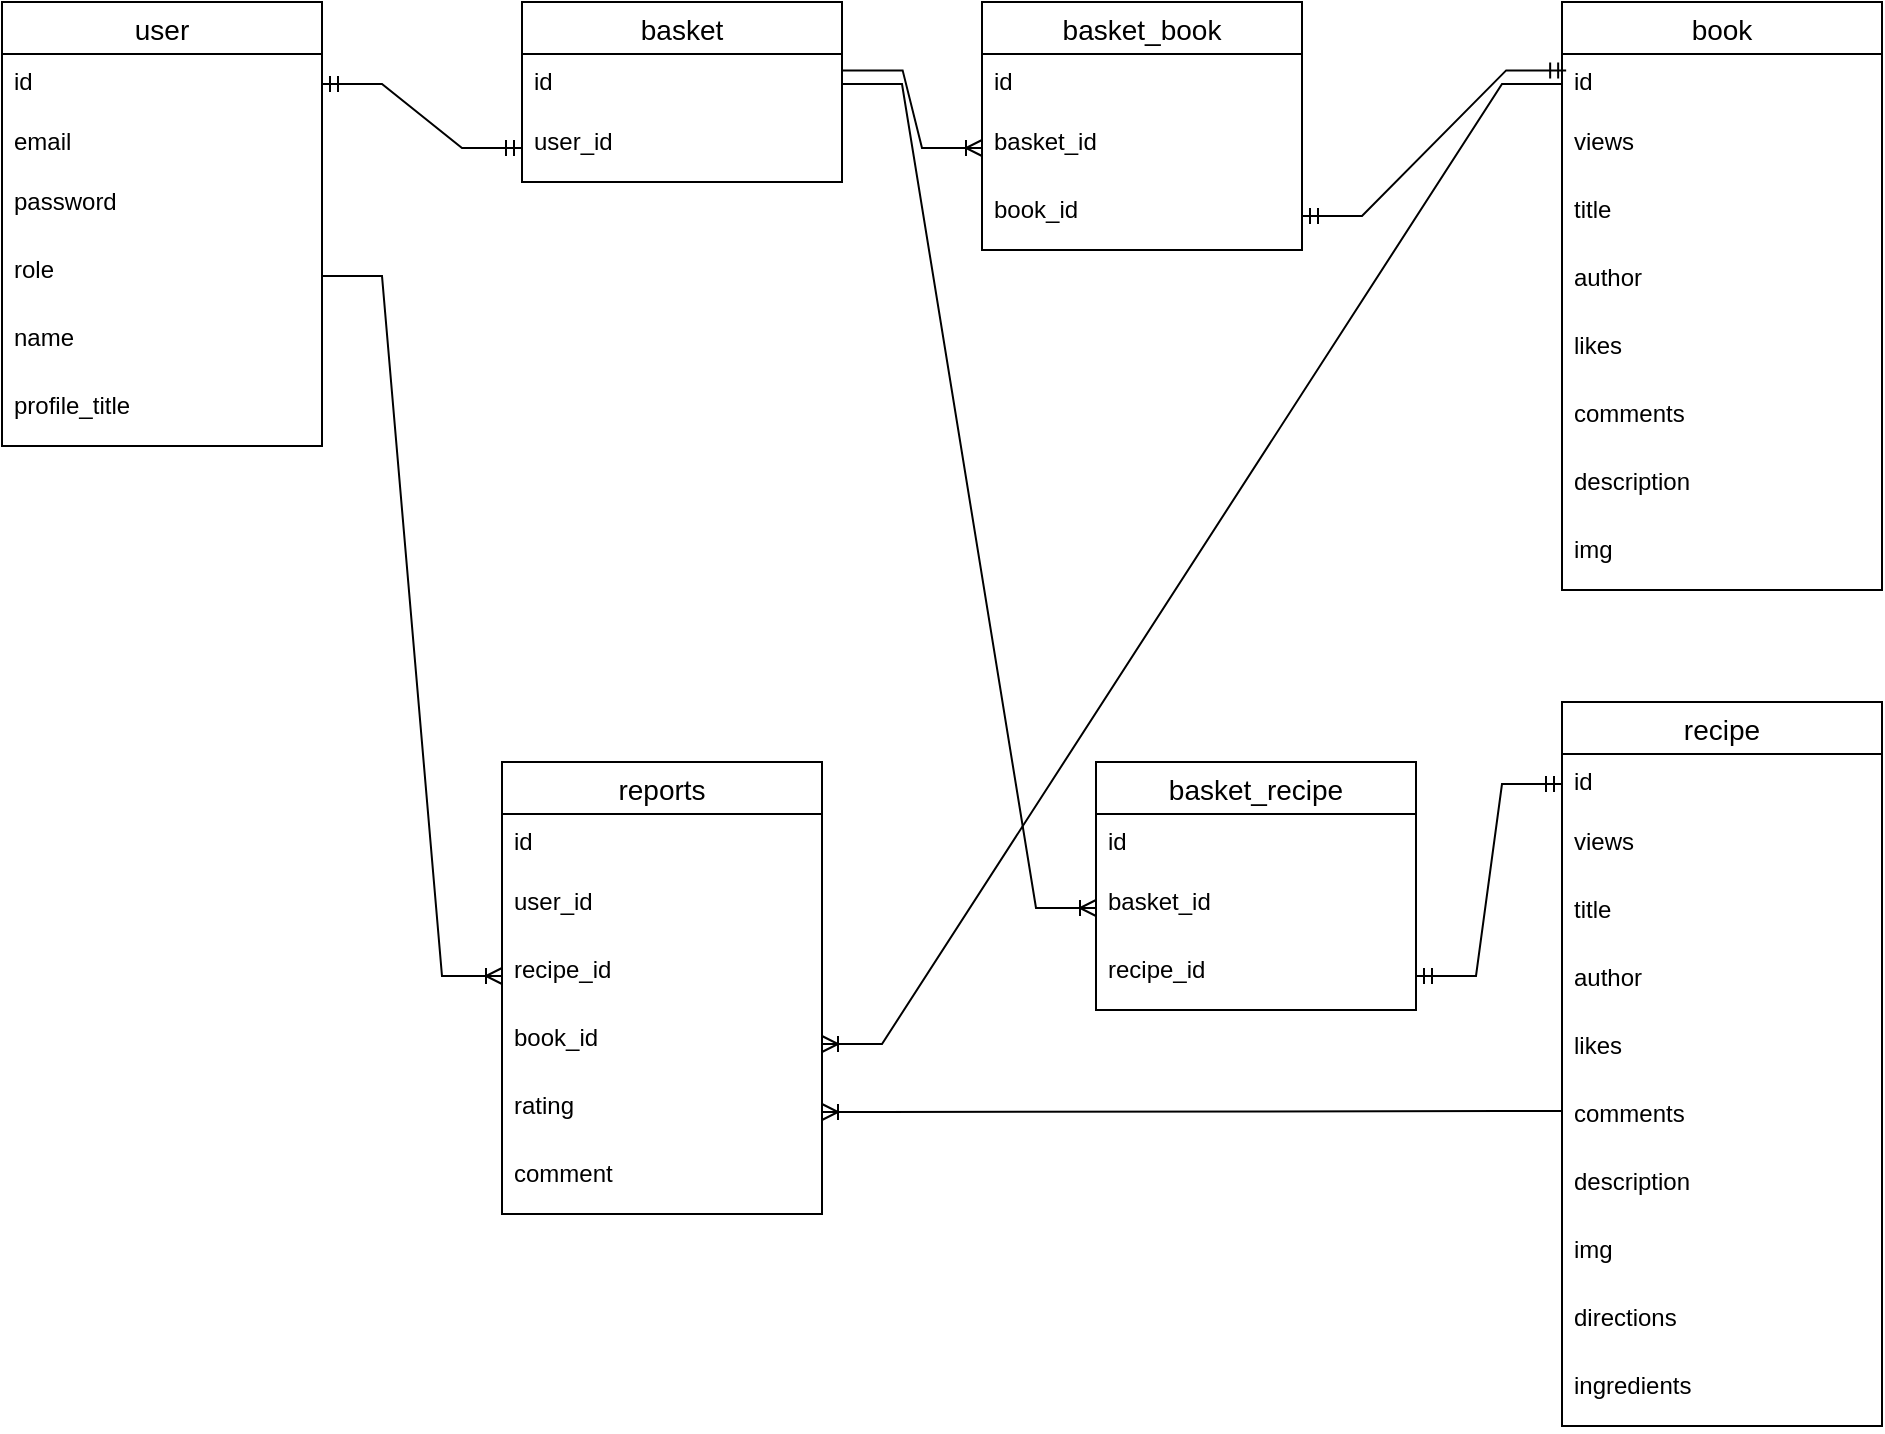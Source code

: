 <mxfile version="15.5.6" type="github">
  <diagram id="zy0vX8nwkZSLOKzSKy2T" name="Page-1">
    <mxGraphModel dx="1038" dy="547" grid="1" gridSize="10" guides="1" tooltips="1" connect="1" arrows="1" fold="1" page="1" pageScale="1" pageWidth="1654" pageHeight="2336" math="0" shadow="0">
      <root>
        <mxCell id="0" />
        <mxCell id="1" parent="0" />
        <mxCell id="XzvyRVUBrka5If_maZZT-1" value="user" style="swimlane;fontStyle=0;childLayout=stackLayout;horizontal=1;startSize=26;horizontalStack=0;resizeParent=1;resizeParentMax=0;resizeLast=0;collapsible=1;marginBottom=0;align=center;fontSize=14;" vertex="1" parent="1">
          <mxGeometry x="120" y="140" width="160" height="222" as="geometry" />
        </mxCell>
        <mxCell id="XzvyRVUBrka5If_maZZT-2" value="id" style="text;strokeColor=none;fillColor=none;spacingLeft=4;spacingRight=4;overflow=hidden;rotatable=0;points=[[0,0.5],[1,0.5]];portConstraint=eastwest;fontSize=12;" vertex="1" parent="XzvyRVUBrka5If_maZZT-1">
          <mxGeometry y="26" width="160" height="30" as="geometry" />
        </mxCell>
        <mxCell id="XzvyRVUBrka5If_maZZT-3" value="email" style="text;strokeColor=none;fillColor=none;spacingLeft=4;spacingRight=4;overflow=hidden;rotatable=0;points=[[0,0.5],[1,0.5]];portConstraint=eastwest;fontSize=12;" vertex="1" parent="XzvyRVUBrka5If_maZZT-1">
          <mxGeometry y="56" width="160" height="30" as="geometry" />
        </mxCell>
        <mxCell id="XzvyRVUBrka5If_maZZT-4" value="password" style="text;strokeColor=none;fillColor=none;spacingLeft=4;spacingRight=4;overflow=hidden;rotatable=0;points=[[0,0.5],[1,0.5]];portConstraint=eastwest;fontSize=12;" vertex="1" parent="XzvyRVUBrka5If_maZZT-1">
          <mxGeometry y="86" width="160" height="34" as="geometry" />
        </mxCell>
        <mxCell id="XzvyRVUBrka5If_maZZT-13" value="role" style="text;strokeColor=none;fillColor=none;spacingLeft=4;spacingRight=4;overflow=hidden;rotatable=0;points=[[0,0.5],[1,0.5]];portConstraint=eastwest;fontSize=12;" vertex="1" parent="XzvyRVUBrka5If_maZZT-1">
          <mxGeometry y="120" width="160" height="34" as="geometry" />
        </mxCell>
        <mxCell id="XzvyRVUBrka5If_maZZT-14" value="name" style="text;strokeColor=none;fillColor=none;spacingLeft=4;spacingRight=4;overflow=hidden;rotatable=0;points=[[0,0.5],[1,0.5]];portConstraint=eastwest;fontSize=12;" vertex="1" parent="XzvyRVUBrka5If_maZZT-1">
          <mxGeometry y="154" width="160" height="34" as="geometry" />
        </mxCell>
        <mxCell id="XzvyRVUBrka5If_maZZT-15" value="profile_title" style="text;strokeColor=none;fillColor=none;spacingLeft=4;spacingRight=4;overflow=hidden;rotatable=0;points=[[0,0.5],[1,0.5]];portConstraint=eastwest;fontSize=12;" vertex="1" parent="XzvyRVUBrka5If_maZZT-1">
          <mxGeometry y="188" width="160" height="34" as="geometry" />
        </mxCell>
        <mxCell id="XzvyRVUBrka5If_maZZT-16" value="basket" style="swimlane;fontStyle=0;childLayout=stackLayout;horizontal=1;startSize=26;horizontalStack=0;resizeParent=1;resizeParentMax=0;resizeLast=0;collapsible=1;marginBottom=0;align=center;fontSize=14;" vertex="1" parent="1">
          <mxGeometry x="380" y="140" width="160" height="90" as="geometry" />
        </mxCell>
        <mxCell id="XzvyRVUBrka5If_maZZT-17" value="id" style="text;strokeColor=none;fillColor=none;spacingLeft=4;spacingRight=4;overflow=hidden;rotatable=0;points=[[0,0.5],[1,0.5]];portConstraint=eastwest;fontSize=12;" vertex="1" parent="XzvyRVUBrka5If_maZZT-16">
          <mxGeometry y="26" width="160" height="30" as="geometry" />
        </mxCell>
        <mxCell id="XzvyRVUBrka5If_maZZT-22" value="user_id" style="text;strokeColor=none;fillColor=none;spacingLeft=4;spacingRight=4;overflow=hidden;rotatable=0;points=[[0,0.5],[1,0.5]];portConstraint=eastwest;fontSize=12;" vertex="1" parent="XzvyRVUBrka5If_maZZT-16">
          <mxGeometry y="56" width="160" height="34" as="geometry" />
        </mxCell>
        <mxCell id="XzvyRVUBrka5If_maZZT-23" value="" style="edgeStyle=entityRelationEdgeStyle;fontSize=12;html=1;endArrow=ERmandOne;startArrow=ERmandOne;rounded=0;exitX=1;exitY=0.5;exitDx=0;exitDy=0;entryX=0;entryY=0.5;entryDx=0;entryDy=0;" edge="1" parent="1" source="XzvyRVUBrka5If_maZZT-2" target="XzvyRVUBrka5If_maZZT-22">
          <mxGeometry width="100" height="100" relative="1" as="geometry">
            <mxPoint x="330" y="260" as="sourcePoint" />
            <mxPoint x="430" y="160" as="targetPoint" />
          </mxGeometry>
        </mxCell>
        <mxCell id="XzvyRVUBrka5If_maZZT-24" value="book" style="swimlane;fontStyle=0;childLayout=stackLayout;horizontal=1;startSize=26;horizontalStack=0;resizeParent=1;resizeParentMax=0;resizeLast=0;collapsible=1;marginBottom=0;align=center;fontSize=14;" vertex="1" parent="1">
          <mxGeometry x="900" y="140" width="160" height="294" as="geometry" />
        </mxCell>
        <mxCell id="XzvyRVUBrka5If_maZZT-25" value="id" style="text;strokeColor=none;fillColor=none;spacingLeft=4;spacingRight=4;overflow=hidden;rotatable=0;points=[[0,0.5],[1,0.5]];portConstraint=eastwest;fontSize=12;" vertex="1" parent="XzvyRVUBrka5If_maZZT-24">
          <mxGeometry y="26" width="160" height="30" as="geometry" />
        </mxCell>
        <mxCell id="XzvyRVUBrka5If_maZZT-26" value="views" style="text;strokeColor=none;fillColor=none;spacingLeft=4;spacingRight=4;overflow=hidden;rotatable=0;points=[[0,0.5],[1,0.5]];portConstraint=eastwest;fontSize=12;" vertex="1" parent="XzvyRVUBrka5If_maZZT-24">
          <mxGeometry y="56" width="160" height="34" as="geometry" />
        </mxCell>
        <mxCell id="XzvyRVUBrka5If_maZZT-27" value="title" style="text;strokeColor=none;fillColor=none;spacingLeft=4;spacingRight=4;overflow=hidden;rotatable=0;points=[[0,0.5],[1,0.5]];portConstraint=eastwest;fontSize=12;" vertex="1" parent="XzvyRVUBrka5If_maZZT-24">
          <mxGeometry y="90" width="160" height="34" as="geometry" />
        </mxCell>
        <mxCell id="XzvyRVUBrka5If_maZZT-28" value="author" style="text;strokeColor=none;fillColor=none;spacingLeft=4;spacingRight=4;overflow=hidden;rotatable=0;points=[[0,0.5],[1,0.5]];portConstraint=eastwest;fontSize=12;" vertex="1" parent="XzvyRVUBrka5If_maZZT-24">
          <mxGeometry y="124" width="160" height="34" as="geometry" />
        </mxCell>
        <mxCell id="XzvyRVUBrka5If_maZZT-29" value="likes" style="text;strokeColor=none;fillColor=none;spacingLeft=4;spacingRight=4;overflow=hidden;rotatable=0;points=[[0,0.5],[1,0.5]];portConstraint=eastwest;fontSize=12;" vertex="1" parent="XzvyRVUBrka5If_maZZT-24">
          <mxGeometry y="158" width="160" height="34" as="geometry" />
        </mxCell>
        <mxCell id="XzvyRVUBrka5If_maZZT-30" value="comments" style="text;strokeColor=none;fillColor=none;spacingLeft=4;spacingRight=4;overflow=hidden;rotatable=0;points=[[0,0.5],[1,0.5]];portConstraint=eastwest;fontSize=12;" vertex="1" parent="XzvyRVUBrka5If_maZZT-24">
          <mxGeometry y="192" width="160" height="34" as="geometry" />
        </mxCell>
        <mxCell id="XzvyRVUBrka5If_maZZT-31" value="description" style="text;strokeColor=none;fillColor=none;spacingLeft=4;spacingRight=4;overflow=hidden;rotatable=0;points=[[0,0.5],[1,0.5]];portConstraint=eastwest;fontSize=12;" vertex="1" parent="XzvyRVUBrka5If_maZZT-24">
          <mxGeometry y="226" width="160" height="34" as="geometry" />
        </mxCell>
        <mxCell id="XzvyRVUBrka5If_maZZT-32" value="img" style="text;strokeColor=none;fillColor=none;spacingLeft=4;spacingRight=4;overflow=hidden;rotatable=0;points=[[0,0.5],[1,0.5]];portConstraint=eastwest;fontSize=12;" vertex="1" parent="XzvyRVUBrka5If_maZZT-24">
          <mxGeometry y="260" width="160" height="34" as="geometry" />
        </mxCell>
        <mxCell id="XzvyRVUBrka5If_maZZT-34" value="recipe" style="swimlane;fontStyle=0;childLayout=stackLayout;horizontal=1;startSize=26;horizontalStack=0;resizeParent=1;resizeParentMax=0;resizeLast=0;collapsible=1;marginBottom=0;align=center;fontSize=14;" vertex="1" parent="1">
          <mxGeometry x="900" y="490" width="160" height="362" as="geometry" />
        </mxCell>
        <mxCell id="XzvyRVUBrka5If_maZZT-35" value="id" style="text;strokeColor=none;fillColor=none;spacingLeft=4;spacingRight=4;overflow=hidden;rotatable=0;points=[[0,0.5],[1,0.5]];portConstraint=eastwest;fontSize=12;" vertex="1" parent="XzvyRVUBrka5If_maZZT-34">
          <mxGeometry y="26" width="160" height="30" as="geometry" />
        </mxCell>
        <mxCell id="XzvyRVUBrka5If_maZZT-36" value="views" style="text;strokeColor=none;fillColor=none;spacingLeft=4;spacingRight=4;overflow=hidden;rotatable=0;points=[[0,0.5],[1,0.5]];portConstraint=eastwest;fontSize=12;" vertex="1" parent="XzvyRVUBrka5If_maZZT-34">
          <mxGeometry y="56" width="160" height="34" as="geometry" />
        </mxCell>
        <mxCell id="XzvyRVUBrka5If_maZZT-37" value="title" style="text;strokeColor=none;fillColor=none;spacingLeft=4;spacingRight=4;overflow=hidden;rotatable=0;points=[[0,0.5],[1,0.5]];portConstraint=eastwest;fontSize=12;" vertex="1" parent="XzvyRVUBrka5If_maZZT-34">
          <mxGeometry y="90" width="160" height="34" as="geometry" />
        </mxCell>
        <mxCell id="XzvyRVUBrka5If_maZZT-38" value="author" style="text;strokeColor=none;fillColor=none;spacingLeft=4;spacingRight=4;overflow=hidden;rotatable=0;points=[[0,0.5],[1,0.5]];portConstraint=eastwest;fontSize=12;" vertex="1" parent="XzvyRVUBrka5If_maZZT-34">
          <mxGeometry y="124" width="160" height="34" as="geometry" />
        </mxCell>
        <mxCell id="XzvyRVUBrka5If_maZZT-39" value="likes" style="text;strokeColor=none;fillColor=none;spacingLeft=4;spacingRight=4;overflow=hidden;rotatable=0;points=[[0,0.5],[1,0.5]];portConstraint=eastwest;fontSize=12;" vertex="1" parent="XzvyRVUBrka5If_maZZT-34">
          <mxGeometry y="158" width="160" height="34" as="geometry" />
        </mxCell>
        <mxCell id="XzvyRVUBrka5If_maZZT-40" value="comments" style="text;strokeColor=none;fillColor=none;spacingLeft=4;spacingRight=4;overflow=hidden;rotatable=0;points=[[0,0.5],[1,0.5]];portConstraint=eastwest;fontSize=12;" vertex="1" parent="XzvyRVUBrka5If_maZZT-34">
          <mxGeometry y="192" width="160" height="34" as="geometry" />
        </mxCell>
        <mxCell id="XzvyRVUBrka5If_maZZT-41" value="description" style="text;strokeColor=none;fillColor=none;spacingLeft=4;spacingRight=4;overflow=hidden;rotatable=0;points=[[0,0.5],[1,0.5]];portConstraint=eastwest;fontSize=12;" vertex="1" parent="XzvyRVUBrka5If_maZZT-34">
          <mxGeometry y="226" width="160" height="34" as="geometry" />
        </mxCell>
        <mxCell id="XzvyRVUBrka5If_maZZT-42" value="img" style="text;strokeColor=none;fillColor=none;spacingLeft=4;spacingRight=4;overflow=hidden;rotatable=0;points=[[0,0.5],[1,0.5]];portConstraint=eastwest;fontSize=12;" vertex="1" parent="XzvyRVUBrka5If_maZZT-34">
          <mxGeometry y="260" width="160" height="34" as="geometry" />
        </mxCell>
        <mxCell id="XzvyRVUBrka5If_maZZT-43" value="directions" style="text;strokeColor=none;fillColor=none;spacingLeft=4;spacingRight=4;overflow=hidden;rotatable=0;points=[[0,0.5],[1,0.5]];portConstraint=eastwest;fontSize=12;" vertex="1" parent="XzvyRVUBrka5If_maZZT-34">
          <mxGeometry y="294" width="160" height="34" as="geometry" />
        </mxCell>
        <mxCell id="XzvyRVUBrka5If_maZZT-44" value="ingredients" style="text;strokeColor=none;fillColor=none;spacingLeft=4;spacingRight=4;overflow=hidden;rotatable=0;points=[[0,0.5],[1,0.5]];portConstraint=eastwest;fontSize=12;" vertex="1" parent="XzvyRVUBrka5If_maZZT-34">
          <mxGeometry y="328" width="160" height="34" as="geometry" />
        </mxCell>
        <mxCell id="XzvyRVUBrka5If_maZZT-45" value="basket_book" style="swimlane;fontStyle=0;childLayout=stackLayout;horizontal=1;startSize=26;horizontalStack=0;resizeParent=1;resizeParentMax=0;resizeLast=0;collapsible=1;marginBottom=0;align=center;fontSize=14;" vertex="1" parent="1">
          <mxGeometry x="610" y="140" width="160" height="124" as="geometry" />
        </mxCell>
        <mxCell id="XzvyRVUBrka5If_maZZT-46" value="id" style="text;strokeColor=none;fillColor=none;spacingLeft=4;spacingRight=4;overflow=hidden;rotatable=0;points=[[0,0.5],[1,0.5]];portConstraint=eastwest;fontSize=12;" vertex="1" parent="XzvyRVUBrka5If_maZZT-45">
          <mxGeometry y="26" width="160" height="30" as="geometry" />
        </mxCell>
        <mxCell id="XzvyRVUBrka5If_maZZT-47" value="basket_id" style="text;strokeColor=none;fillColor=none;spacingLeft=4;spacingRight=4;overflow=hidden;rotatable=0;points=[[0,0.5],[1,0.5]];portConstraint=eastwest;fontSize=12;" vertex="1" parent="XzvyRVUBrka5If_maZZT-45">
          <mxGeometry y="56" width="160" height="34" as="geometry" />
        </mxCell>
        <mxCell id="XzvyRVUBrka5If_maZZT-48" value="book_id" style="text;strokeColor=none;fillColor=none;spacingLeft=4;spacingRight=4;overflow=hidden;rotatable=0;points=[[0,0.5],[1,0.5]];portConstraint=eastwest;fontSize=12;" vertex="1" parent="XzvyRVUBrka5If_maZZT-45">
          <mxGeometry y="90" width="160" height="34" as="geometry" />
        </mxCell>
        <mxCell id="XzvyRVUBrka5If_maZZT-50" value="basket_recipe" style="swimlane;fontStyle=0;childLayout=stackLayout;horizontal=1;startSize=26;horizontalStack=0;resizeParent=1;resizeParentMax=0;resizeLast=0;collapsible=1;marginBottom=0;align=center;fontSize=14;" vertex="1" parent="1">
          <mxGeometry x="667" y="520" width="160" height="124" as="geometry" />
        </mxCell>
        <mxCell id="XzvyRVUBrka5If_maZZT-51" value="id" style="text;strokeColor=none;fillColor=none;spacingLeft=4;spacingRight=4;overflow=hidden;rotatable=0;points=[[0,0.5],[1,0.5]];portConstraint=eastwest;fontSize=12;" vertex="1" parent="XzvyRVUBrka5If_maZZT-50">
          <mxGeometry y="26" width="160" height="30" as="geometry" />
        </mxCell>
        <mxCell id="XzvyRVUBrka5If_maZZT-52" value="basket_id" style="text;strokeColor=none;fillColor=none;spacingLeft=4;spacingRight=4;overflow=hidden;rotatable=0;points=[[0,0.5],[1,0.5]];portConstraint=eastwest;fontSize=12;" vertex="1" parent="XzvyRVUBrka5If_maZZT-50">
          <mxGeometry y="56" width="160" height="34" as="geometry" />
        </mxCell>
        <mxCell id="XzvyRVUBrka5If_maZZT-53" value="recipe_id" style="text;strokeColor=none;fillColor=none;spacingLeft=4;spacingRight=4;overflow=hidden;rotatable=0;points=[[0,0.5],[1,0.5]];portConstraint=eastwest;fontSize=12;" vertex="1" parent="XzvyRVUBrka5If_maZZT-50">
          <mxGeometry y="90" width="160" height="34" as="geometry" />
        </mxCell>
        <mxCell id="XzvyRVUBrka5If_maZZT-55" value="" style="edgeStyle=entityRelationEdgeStyle;fontSize=12;html=1;endArrow=ERoneToMany;rounded=0;exitX=1.002;exitY=0.273;exitDx=0;exitDy=0;entryX=0;entryY=0.5;entryDx=0;entryDy=0;exitPerimeter=0;" edge="1" parent="1" source="XzvyRVUBrka5If_maZZT-17" target="XzvyRVUBrka5If_maZZT-47">
          <mxGeometry width="100" height="100" relative="1" as="geometry">
            <mxPoint x="520" y="380" as="sourcePoint" />
            <mxPoint x="620" y="280" as="targetPoint" />
          </mxGeometry>
        </mxCell>
        <mxCell id="XzvyRVUBrka5If_maZZT-56" value="" style="edgeStyle=entityRelationEdgeStyle;fontSize=12;html=1;endArrow=ERoneToMany;rounded=0;exitX=1;exitY=0.5;exitDx=0;exitDy=0;entryX=0;entryY=0.5;entryDx=0;entryDy=0;" edge="1" parent="1" source="XzvyRVUBrka5If_maZZT-17" target="XzvyRVUBrka5If_maZZT-52">
          <mxGeometry width="100" height="100" relative="1" as="geometry">
            <mxPoint x="590" y="450" as="sourcePoint" />
            <mxPoint x="690" y="350" as="targetPoint" />
          </mxGeometry>
        </mxCell>
        <mxCell id="XzvyRVUBrka5If_maZZT-57" value="" style="edgeStyle=entityRelationEdgeStyle;fontSize=12;html=1;endArrow=ERmandOne;startArrow=ERmandOne;rounded=0;exitX=1;exitY=0.5;exitDx=0;exitDy=0;entryX=0.013;entryY=0.273;entryDx=0;entryDy=0;entryPerimeter=0;" edge="1" parent="1" source="XzvyRVUBrka5If_maZZT-48" target="XzvyRVUBrka5If_maZZT-25">
          <mxGeometry width="100" height="100" relative="1" as="geometry">
            <mxPoint x="810" y="440" as="sourcePoint" />
            <mxPoint x="900" y="181" as="targetPoint" />
          </mxGeometry>
        </mxCell>
        <mxCell id="XzvyRVUBrka5If_maZZT-58" value="" style="edgeStyle=entityRelationEdgeStyle;fontSize=12;html=1;endArrow=ERmandOne;startArrow=ERmandOne;rounded=0;exitX=1;exitY=0.5;exitDx=0;exitDy=0;entryX=0;entryY=0.5;entryDx=0;entryDy=0;" edge="1" parent="1" source="XzvyRVUBrka5If_maZZT-53" target="XzvyRVUBrka5If_maZZT-35">
          <mxGeometry width="100" height="100" relative="1" as="geometry">
            <mxPoint x="770" y="535.65" as="sourcePoint" />
            <mxPoint x="900" y="500" as="targetPoint" />
          </mxGeometry>
        </mxCell>
        <mxCell id="XzvyRVUBrka5If_maZZT-59" value="reports" style="swimlane;fontStyle=0;childLayout=stackLayout;horizontal=1;startSize=26;horizontalStack=0;resizeParent=1;resizeParentMax=0;resizeLast=0;collapsible=1;marginBottom=0;align=center;fontSize=14;" vertex="1" parent="1">
          <mxGeometry x="370" y="520" width="160" height="226" as="geometry" />
        </mxCell>
        <mxCell id="XzvyRVUBrka5If_maZZT-60" value="id" style="text;strokeColor=none;fillColor=none;spacingLeft=4;spacingRight=4;overflow=hidden;rotatable=0;points=[[0,0.5],[1,0.5]];portConstraint=eastwest;fontSize=12;" vertex="1" parent="XzvyRVUBrka5If_maZZT-59">
          <mxGeometry y="26" width="160" height="30" as="geometry" />
        </mxCell>
        <mxCell id="XzvyRVUBrka5If_maZZT-61" value="user_id" style="text;strokeColor=none;fillColor=none;spacingLeft=4;spacingRight=4;overflow=hidden;rotatable=0;points=[[0,0.5],[1,0.5]];portConstraint=eastwest;fontSize=12;" vertex="1" parent="XzvyRVUBrka5If_maZZT-59">
          <mxGeometry y="56" width="160" height="34" as="geometry" />
        </mxCell>
        <mxCell id="XzvyRVUBrka5If_maZZT-62" value="recipe_id" style="text;strokeColor=none;fillColor=none;spacingLeft=4;spacingRight=4;overflow=hidden;rotatable=0;points=[[0,0.5],[1,0.5]];portConstraint=eastwest;fontSize=12;" vertex="1" parent="XzvyRVUBrka5If_maZZT-59">
          <mxGeometry y="90" width="160" height="34" as="geometry" />
        </mxCell>
        <mxCell id="XzvyRVUBrka5If_maZZT-63" value="book_id" style="text;strokeColor=none;fillColor=none;spacingLeft=4;spacingRight=4;overflow=hidden;rotatable=0;points=[[0,0.5],[1,0.5]];portConstraint=eastwest;fontSize=12;" vertex="1" parent="XzvyRVUBrka5If_maZZT-59">
          <mxGeometry y="124" width="160" height="34" as="geometry" />
        </mxCell>
        <mxCell id="XzvyRVUBrka5If_maZZT-64" value="rating" style="text;strokeColor=none;fillColor=none;spacingLeft=4;spacingRight=4;overflow=hidden;rotatable=0;points=[[0,0.5],[1,0.5]];portConstraint=eastwest;fontSize=12;" vertex="1" parent="XzvyRVUBrka5If_maZZT-59">
          <mxGeometry y="158" width="160" height="34" as="geometry" />
        </mxCell>
        <mxCell id="XzvyRVUBrka5If_maZZT-65" value="comment" style="text;strokeColor=none;fillColor=none;spacingLeft=4;spacingRight=4;overflow=hidden;rotatable=0;points=[[0,0.5],[1,0.5]];portConstraint=eastwest;fontSize=12;" vertex="1" parent="XzvyRVUBrka5If_maZZT-59">
          <mxGeometry y="192" width="160" height="34" as="geometry" />
        </mxCell>
        <mxCell id="XzvyRVUBrka5If_maZZT-66" value="" style="edgeStyle=entityRelationEdgeStyle;fontSize=12;html=1;endArrow=ERoneToMany;rounded=0;exitX=1;exitY=0.5;exitDx=0;exitDy=0;entryX=0;entryY=0.5;entryDx=0;entryDy=0;" edge="1" parent="1" source="XzvyRVUBrka5If_maZZT-13" target="XzvyRVUBrka5If_maZZT-62">
          <mxGeometry width="100" height="100" relative="1" as="geometry">
            <mxPoint x="300" y="462" as="sourcePoint" />
            <mxPoint x="360" y="630" as="targetPoint" />
          </mxGeometry>
        </mxCell>
        <mxCell id="XzvyRVUBrka5If_maZZT-67" value="" style="edgeStyle=entityRelationEdgeStyle;fontSize=12;html=1;endArrow=ERoneToMany;rounded=0;entryX=1;entryY=0.5;entryDx=0;entryDy=0;" edge="1" parent="1" source="XzvyRVUBrka5If_maZZT-25" target="XzvyRVUBrka5If_maZZT-63">
          <mxGeometry width="100" height="100" relative="1" as="geometry">
            <mxPoint x="540" y="330" as="sourcePoint" />
            <mxPoint x="670" y="350" as="targetPoint" />
          </mxGeometry>
        </mxCell>
        <mxCell id="XzvyRVUBrka5If_maZZT-68" value="" style="edgeStyle=entityRelationEdgeStyle;fontSize=12;html=1;endArrow=ERoneToMany;rounded=0;entryX=1;entryY=0.5;entryDx=0;entryDy=0;exitX=0.001;exitY=0.369;exitDx=0;exitDy=0;exitPerimeter=0;" edge="1" parent="1" source="XzvyRVUBrka5If_maZZT-40" target="XzvyRVUBrka5If_maZZT-64">
          <mxGeometry width="100" height="100" relative="1" as="geometry">
            <mxPoint x="880" y="720" as="sourcePoint" />
            <mxPoint x="538.4" y="549.662" as="targetPoint" />
          </mxGeometry>
        </mxCell>
      </root>
    </mxGraphModel>
  </diagram>
</mxfile>
